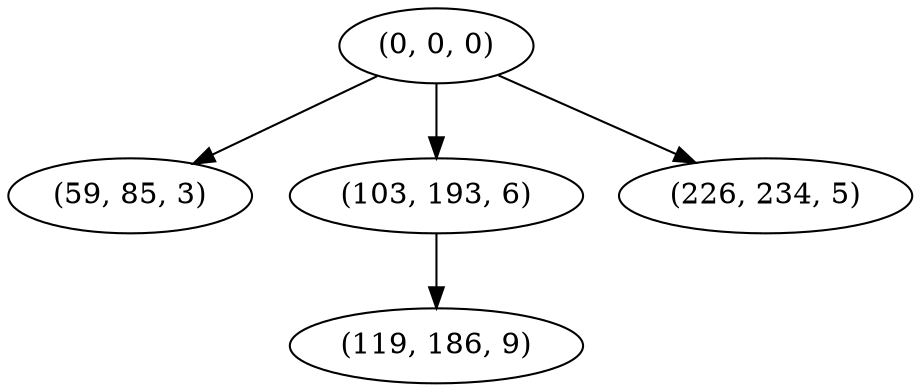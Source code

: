 digraph tree {
    "(0, 0, 0)";
    "(59, 85, 3)";
    "(103, 193, 6)";
    "(119, 186, 9)";
    "(226, 234, 5)";
    "(0, 0, 0)" -> "(59, 85, 3)";
    "(0, 0, 0)" -> "(103, 193, 6)";
    "(0, 0, 0)" -> "(226, 234, 5)";
    "(103, 193, 6)" -> "(119, 186, 9)";
}
